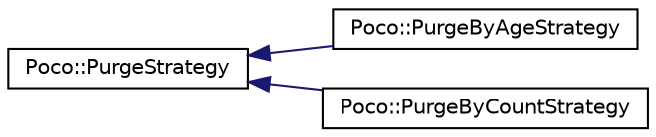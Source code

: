 digraph "Graphical Class Hierarchy"
{
 // LATEX_PDF_SIZE
  edge [fontname="Helvetica",fontsize="10",labelfontname="Helvetica",labelfontsize="10"];
  node [fontname="Helvetica",fontsize="10",shape=record];
  rankdir="LR";
  Node0 [label="Poco::PurgeStrategy",height=0.2,width=0.4,color="black", fillcolor="white", style="filled",URL="$classPoco_1_1PurgeStrategy.html",tooltip=" "];
  Node0 -> Node1 [dir="back",color="midnightblue",fontsize="10",style="solid",fontname="Helvetica"];
  Node1 [label="Poco::PurgeByAgeStrategy",height=0.2,width=0.4,color="black", fillcolor="white", style="filled",URL="$classPoco_1_1PurgeByAgeStrategy.html",tooltip=" "];
  Node0 -> Node2 [dir="back",color="midnightblue",fontsize="10",style="solid",fontname="Helvetica"];
  Node2 [label="Poco::PurgeByCountStrategy",height=0.2,width=0.4,color="black", fillcolor="white", style="filled",URL="$classPoco_1_1PurgeByCountStrategy.html",tooltip=" "];
}
